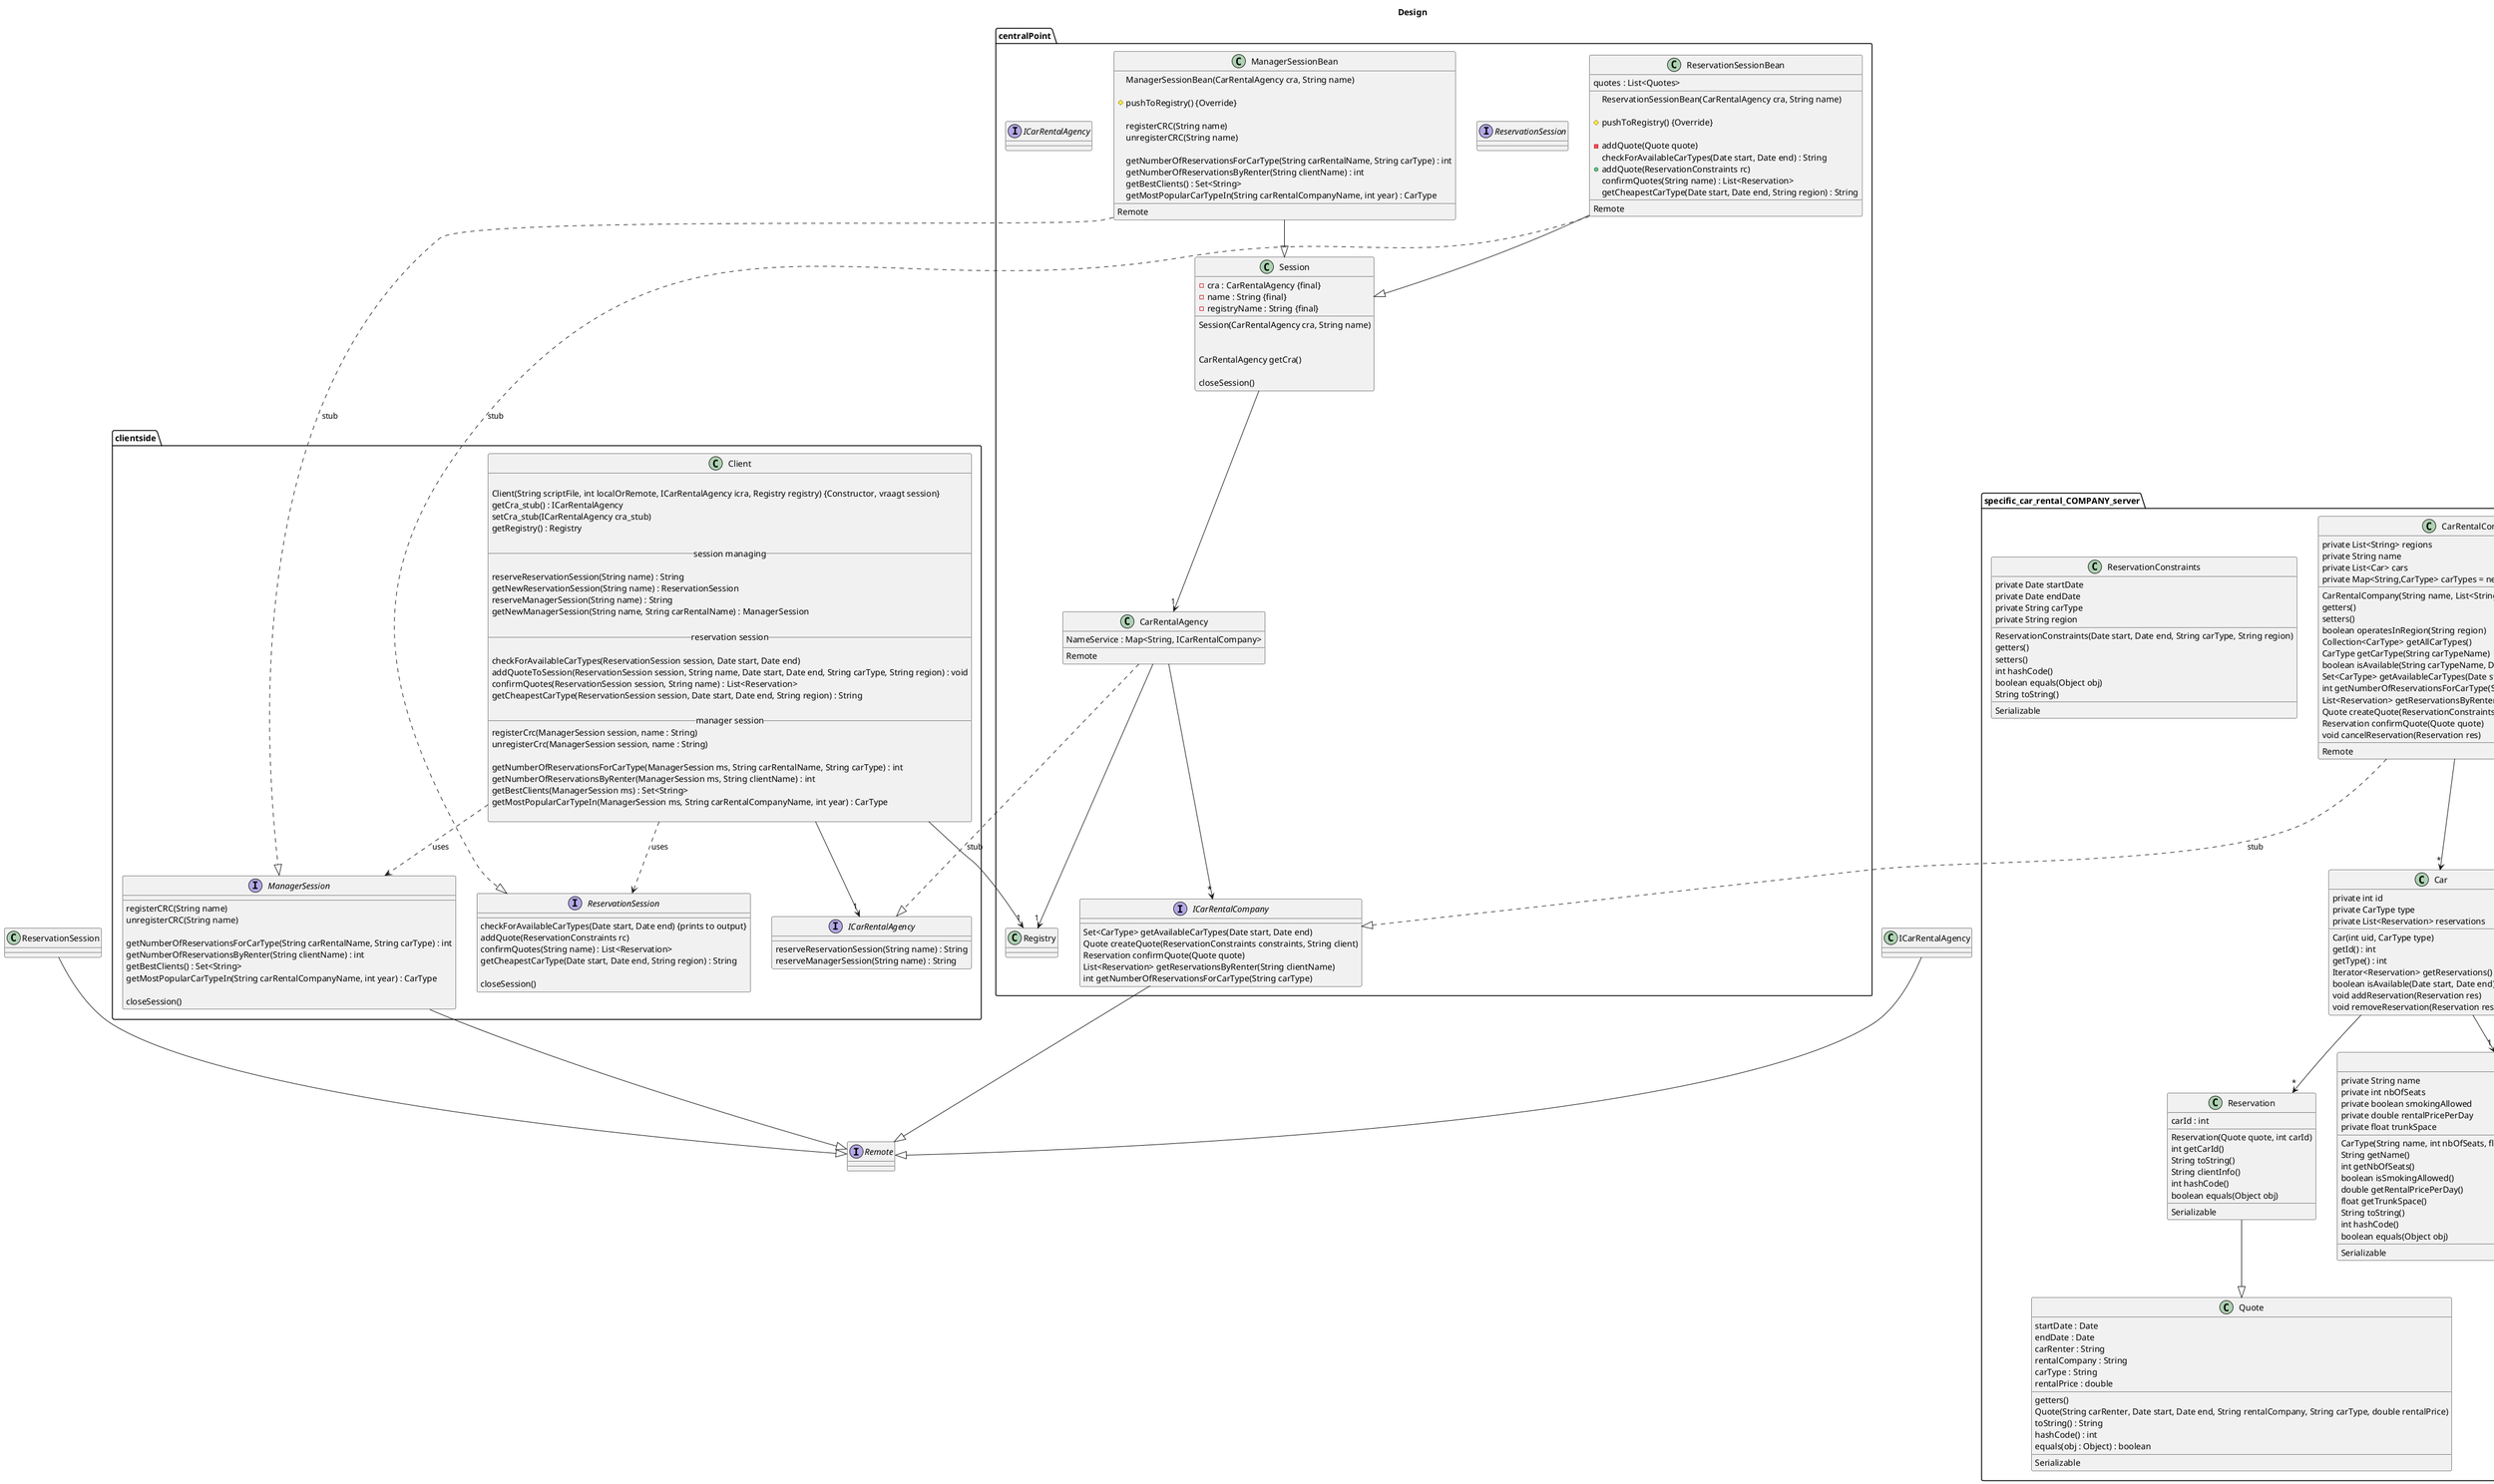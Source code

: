@startuml
title Design


package clientside{
class Client {

    Client(String scriptFile, int localOrRemote, ICarRentalAgency icra, Registry registry) {Constructor, vraagt session}
    getCra_stub() : ICarRentalAgency
    setCra_stub(ICarRentalAgency cra_stub)
    getRegistry() : Registry

__ session managing __

    reserveReservationSession(String name) : String
    getNewReservationSession(String name) : ReservationSession
    reserveManagerSession(String name) : String
    getNewManagerSession(String name, String carRentalName) : ManagerSession
    
__ reservation session __

    checkForAvailableCarTypes(ReservationSession session, Date start, Date end)
    addQuoteToSession(ReservationSession session, String name, Date start, Date end, String carType, String region) : void
    confirmQuotes(ReservationSession session, String name) : List<Reservation>
    getCheapestCarType(ReservationSession session, Date start, Date end, String region) : String 

__ manager session __
    registerCrc(ManagerSession session, name : String)
    unregisterCrc(ManagerSession session, name : String)

    getNumberOfReservationsForCarType(ManagerSession ms, String carRentalName, String carType) : int
    getNumberOfReservationsByRenter(ManagerSession ms, String clientName) : int
    getBestClients(ManagerSession ms) : Set<String> 
    getMostPopularCarTypeIn(ManagerSession ms, String carRentalCompanyName, int year) : CarType 

}
Client -->"1" ICarRentalAgency
Client ..> ReservationSession : uses
Client ..> ManagerSession : uses


interface ManagerSession {
    registerCRC(String name) 
    unregisterCRC(String name)
    
    getNumberOfReservationsForCarType(String carRentalName, String carType) : int
    getNumberOfReservationsByRenter(String clientName) : int
    getBestClients() : Set<String>
    getMostPopularCarTypeIn(String carRentalCompanyName, int year) : CarType

    closeSession()
}
interface ReservationSession {
    checkForAvailableCarTypes(Date start, Date end) {prints to output}
    addQuote(ReservationConstraints rc)
    confirmQuotes(String name) : List<Reservation>
    getCheapestCarType(Date start, Date end, String region) : String

    closeSession()
}
interface ICarRentalAgency {
    reserveReservationSession(String name) : String
    reserveManagerSession(String name) : String
    
}
}


package centralPoint{

class Registry {

}
Client -->"1" Registry
CarRentalAgency -->"1" Registry

interface ICarRentalCompany {
    Set<CarType> getAvailableCarTypes(Date start, Date end)
    Quote createQuote(ReservationConstraints constraints, String client)
    Reservation confirmQuote(Quote quote)
    List<Reservation> getReservationsByRenter(String clientName)
    int getNumberOfReservationsForCarType(String carType)
}

class Session {
    - cra : CarRentalAgency {final}
    - name : String {final}
    - registryName : String {final}
    __
    Session(CarRentalAgency cra, String name)
    
    
    CarRentalAgency getCra()

    closeSession()
}
Session -->"1" CarRentalAgency

class ReservationSessionBean {
    quotes : List<Quotes>
    __
    ReservationSessionBean(CarRentalAgency cra, String name)

    # pushToRegistry() {Override}

    - addQuote(Quote quote)
    checkForAvailableCarTypes(Date start, Date end) : String
    + addQuote(ReservationConstraints rc)
    confirmQuotes(String name) : List<Reservation>
    getCheapestCarType(Date start, Date end, String region) : String
    __
    Remote
}
ReservationSessionBean --|> Session
ReservationSessionBean ..|> ReservationSession : stub
interface ReservationSession





class ManagerSessionBean {
    ManagerSessionBean(CarRentalAgency cra, String name)

    # pushToRegistry() {Override}

    registerCRC(String name) 
    unregisterCRC(String name)
    
    getNumberOfReservationsForCarType(String carRentalName, String carType) : int
    getNumberOfReservationsByRenter(String clientName) : int
    getBestClients() : Set<String>
    getMostPopularCarTypeIn(String carRentalCompanyName, int year) : CarType
    __
    Remote
}
ManagerSessionBean --|> Session
ManagerSessionBean ..|> ManagerSession : stub


class CarRentalAgency {
    NameService : Map<String, ICarRentalCompany>
    __
    Remote
}

CarRentalAgency ..|> ICarRentalAgency : stub

interface ICarRentalAgency {
}

}

package specific_car_rental_COMPANY_server {

 
CarRentalAgency -->"*" ICarRentalCompany

class Car {
    private int id
    private CarType type
    private List<Reservation> reservations
    __
    Car(int uid, CarType type)
    getId() : int
    getType() : int
    Iterator<Reservation> getReservations()
    boolean isAvailable(Date start, Date end)
    void addReservation(Reservation res)
    void removeReservation(Reservation reservation)
}
Car -->"*" Reservation
Car -->"1" CarType

class Reservation {
    carId : int
    __
    Reservation(Quote quote, int carId)
    int getCarId()
    String toString()
    String clientInfo()
    int hashCode()
    boolean equals(Object obj)
    __
    Serializable
}
Reservation --|> Quote

class Quote {
    startDate : Date
    endDate : Date
    carRenter : String
    rentalCompany : String
    carType : String
    rentalPrice : double
    __
    getters()
    Quote(String carRenter, Date start, Date end, String rentalCompany, String carType, double rentalPrice)
    toString() : String
    hashCode() : int
    equals(obj : Object) : boolean
    __
    Serializable
}


class CarType {
    private String name
    private int nbOfSeats
    private boolean smokingAllowed
    private double rentalPricePerDay
    private float trunkSpace
    __
    CarType(String name, int nbOfSeats, float trunkSpace, double rentalPricePerDay, boolean smokingAllowed)
    String getName()
    int getNbOfSeats()
    boolean isSmokingAllowed()
    double getRentalPricePerDay()
    float getTrunkSpace()
    String toString()
    int hashCode()
    boolean equals(Object obj)
    __
    Serializable
}

class ReservationException {
    public ReservationException(String string)
    __
    Serializable
}

class CarRentalCompany {
    private List<String> regions
	private String name
	private List<Car> cars
	private Map<String,CarType> carTypes = new HashMap<String, CarType>()
    __
    CarRentalCompany(String name, List<String> regions, List<Car> cars)
    getters()
    setters()
    boolean operatesInRegion(String region)
    Collection<CarType> getAllCarTypes()
    CarType getCarType(String carTypeName)
    boolean isAvailable(String carTypeName, Date start, Date end)
    Set<CarType> getAvailableCarTypes(Date start, Date end)
    int getNumberOfReservationsForCarType(String carType)
    List<Reservation> getReservationsByRenter(String clientName)
    Quote createQuote(ReservationConstraints constraints, String client)
    Reservation confirmQuote(Quote quote)
    void cancelReservation(Reservation res)
    __
    Remote
}
CarRentalCompany ..|> ICarRentalCompany : stub
CarRentalCompany -->"*" Car
CarRentalCompany -->"*" CarType



class ReservationConstraints {
    private Date startDate
    private Date endDate
    private String carType
    private String region
    __
    ReservationConstraints(Date start, Date end, String carType, String region)
    getters()
    setters()
    int hashCode()
    boolean equals(Object obj)
    String toString()
    __
    Serializable
}
}



interface Remote
ICarRentalAgency --|> Remote
ICarRentalCompany --|> Remote
ManagerSession --|> Remote
ReservationSession --|> Remote


@enduml